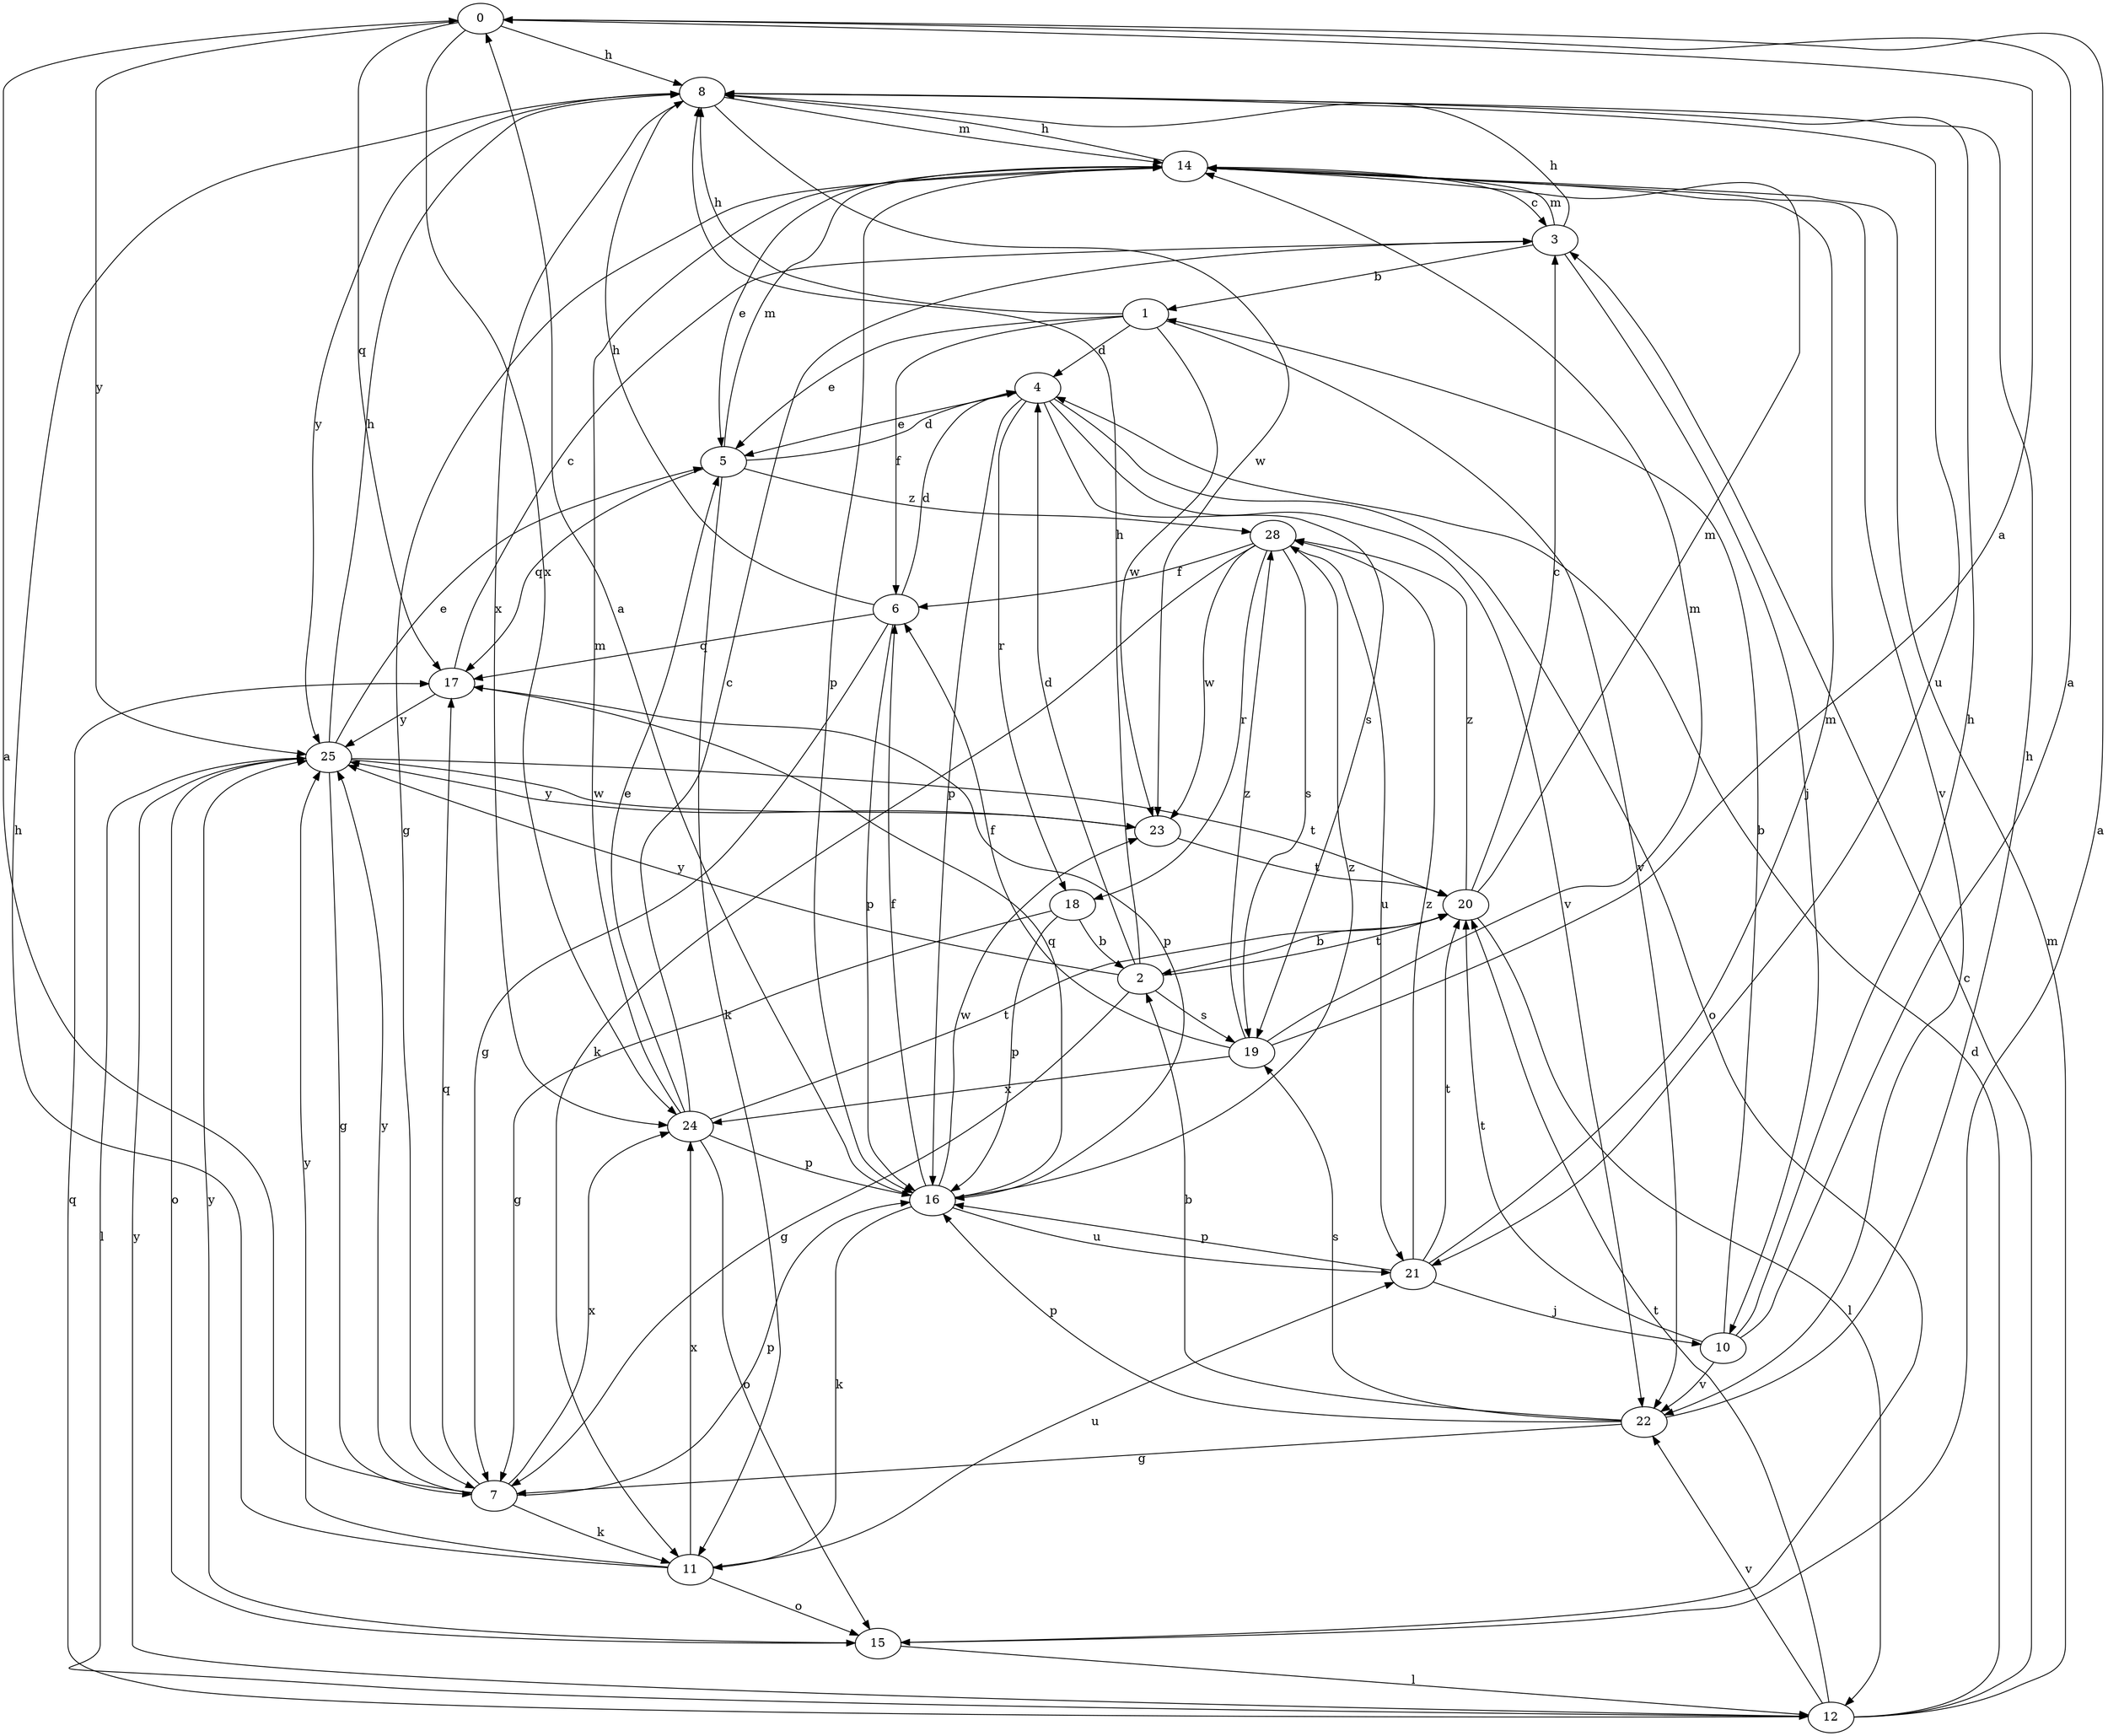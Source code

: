 strict digraph  {
0;
1;
2;
3;
4;
5;
6;
7;
8;
10;
11;
12;
14;
15;
16;
17;
18;
19;
20;
21;
22;
23;
24;
25;
28;
0 -> 8  [label=h];
0 -> 17  [label=q];
0 -> 24  [label=x];
0 -> 25  [label=y];
1 -> 4  [label=d];
1 -> 5  [label=e];
1 -> 6  [label=f];
1 -> 8  [label=h];
1 -> 22  [label=v];
1 -> 23  [label=w];
2 -> 4  [label=d];
2 -> 7  [label=g];
2 -> 8  [label=h];
2 -> 19  [label=s];
2 -> 20  [label=t];
2 -> 25  [label=y];
3 -> 1  [label=b];
3 -> 8  [label=h];
3 -> 10  [label=j];
3 -> 14  [label=m];
4 -> 5  [label=e];
4 -> 15  [label=o];
4 -> 16  [label=p];
4 -> 18  [label=r];
4 -> 19  [label=s];
4 -> 22  [label=v];
5 -> 4  [label=d];
5 -> 11  [label=k];
5 -> 14  [label=m];
5 -> 17  [label=q];
5 -> 28  [label=z];
6 -> 4  [label=d];
6 -> 7  [label=g];
6 -> 8  [label=h];
6 -> 16  [label=p];
6 -> 17  [label=q];
7 -> 0  [label=a];
7 -> 11  [label=k];
7 -> 16  [label=p];
7 -> 17  [label=q];
7 -> 24  [label=x];
7 -> 25  [label=y];
8 -> 14  [label=m];
8 -> 21  [label=u];
8 -> 23  [label=w];
8 -> 24  [label=x];
8 -> 25  [label=y];
10 -> 0  [label=a];
10 -> 1  [label=b];
10 -> 8  [label=h];
10 -> 20  [label=t];
10 -> 22  [label=v];
11 -> 8  [label=h];
11 -> 15  [label=o];
11 -> 21  [label=u];
11 -> 24  [label=x];
11 -> 25  [label=y];
12 -> 3  [label=c];
12 -> 4  [label=d];
12 -> 14  [label=m];
12 -> 17  [label=q];
12 -> 20  [label=t];
12 -> 22  [label=v];
12 -> 25  [label=y];
14 -> 3  [label=c];
14 -> 5  [label=e];
14 -> 7  [label=g];
14 -> 8  [label=h];
14 -> 16  [label=p];
14 -> 22  [label=v];
15 -> 0  [label=a];
15 -> 12  [label=l];
15 -> 25  [label=y];
16 -> 0  [label=a];
16 -> 6  [label=f];
16 -> 11  [label=k];
16 -> 17  [label=q];
16 -> 21  [label=u];
16 -> 23  [label=w];
16 -> 28  [label=z];
17 -> 3  [label=c];
17 -> 16  [label=p];
17 -> 25  [label=y];
18 -> 2  [label=b];
18 -> 7  [label=g];
18 -> 16  [label=p];
19 -> 0  [label=a];
19 -> 6  [label=f];
19 -> 14  [label=m];
19 -> 24  [label=x];
19 -> 28  [label=z];
20 -> 2  [label=b];
20 -> 3  [label=c];
20 -> 12  [label=l];
20 -> 14  [label=m];
20 -> 28  [label=z];
21 -> 10  [label=j];
21 -> 14  [label=m];
21 -> 16  [label=p];
21 -> 20  [label=t];
21 -> 28  [label=z];
22 -> 2  [label=b];
22 -> 7  [label=g];
22 -> 8  [label=h];
22 -> 16  [label=p];
22 -> 19  [label=s];
23 -> 20  [label=t];
23 -> 25  [label=y];
24 -> 3  [label=c];
24 -> 5  [label=e];
24 -> 14  [label=m];
24 -> 15  [label=o];
24 -> 16  [label=p];
24 -> 20  [label=t];
25 -> 5  [label=e];
25 -> 7  [label=g];
25 -> 8  [label=h];
25 -> 12  [label=l];
25 -> 15  [label=o];
25 -> 20  [label=t];
25 -> 23  [label=w];
28 -> 6  [label=f];
28 -> 11  [label=k];
28 -> 18  [label=r];
28 -> 19  [label=s];
28 -> 21  [label=u];
28 -> 23  [label=w];
}
